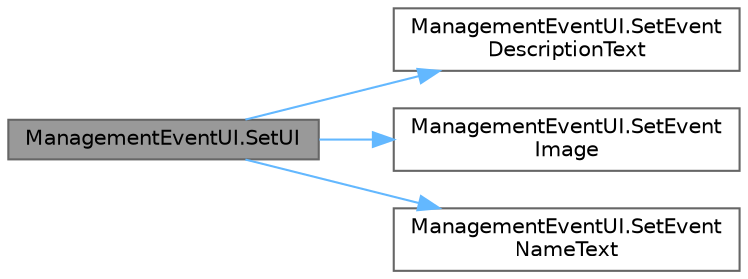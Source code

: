 digraph "ManagementEventUI.SetUI"
{
 // LATEX_PDF_SIZE
  bgcolor="transparent";
  edge [fontname=Helvetica,fontsize=10,labelfontname=Helvetica,labelfontsize=10];
  node [fontname=Helvetica,fontsize=10,shape=box,height=0.2,width=0.4];
  rankdir="LR";
  Node1 [id="Node000001",label="ManagementEventUI.SetUI",height=0.2,width=0.4,color="gray40", fillcolor="grey60", style="filled", fontcolor="black",tooltip="IDを基にUIをセットする"];
  Node1 -> Node2 [id="edge1_Node000001_Node000002",color="steelblue1",style="solid",tooltip=" "];
  Node2 [id="Node000002",label="ManagementEventUI.SetEvent\lDescriptionText",height=0.2,width=0.4,color="grey40", fillcolor="white", style="filled",URL="$class_management_event_u_i.html#a30b6c222fcd31f724967432af02df3b9",tooltip=" "];
  Node1 -> Node3 [id="edge2_Node000001_Node000003",color="steelblue1",style="solid",tooltip=" "];
  Node3 [id="Node000003",label="ManagementEventUI.SetEvent\lImage",height=0.2,width=0.4,color="grey40", fillcolor="white", style="filled",URL="$class_management_event_u_i.html#aa466c93969e10fe4f82a267b892bbda4",tooltip=" "];
  Node1 -> Node4 [id="edge3_Node000001_Node000004",color="steelblue1",style="solid",tooltip=" "];
  Node4 [id="Node000004",label="ManagementEventUI.SetEvent\lNameText",height=0.2,width=0.4,color="grey40", fillcolor="white", style="filled",URL="$class_management_event_u_i.html#a1d8fe16e014db27067d673f43eb60515",tooltip=" "];
}
